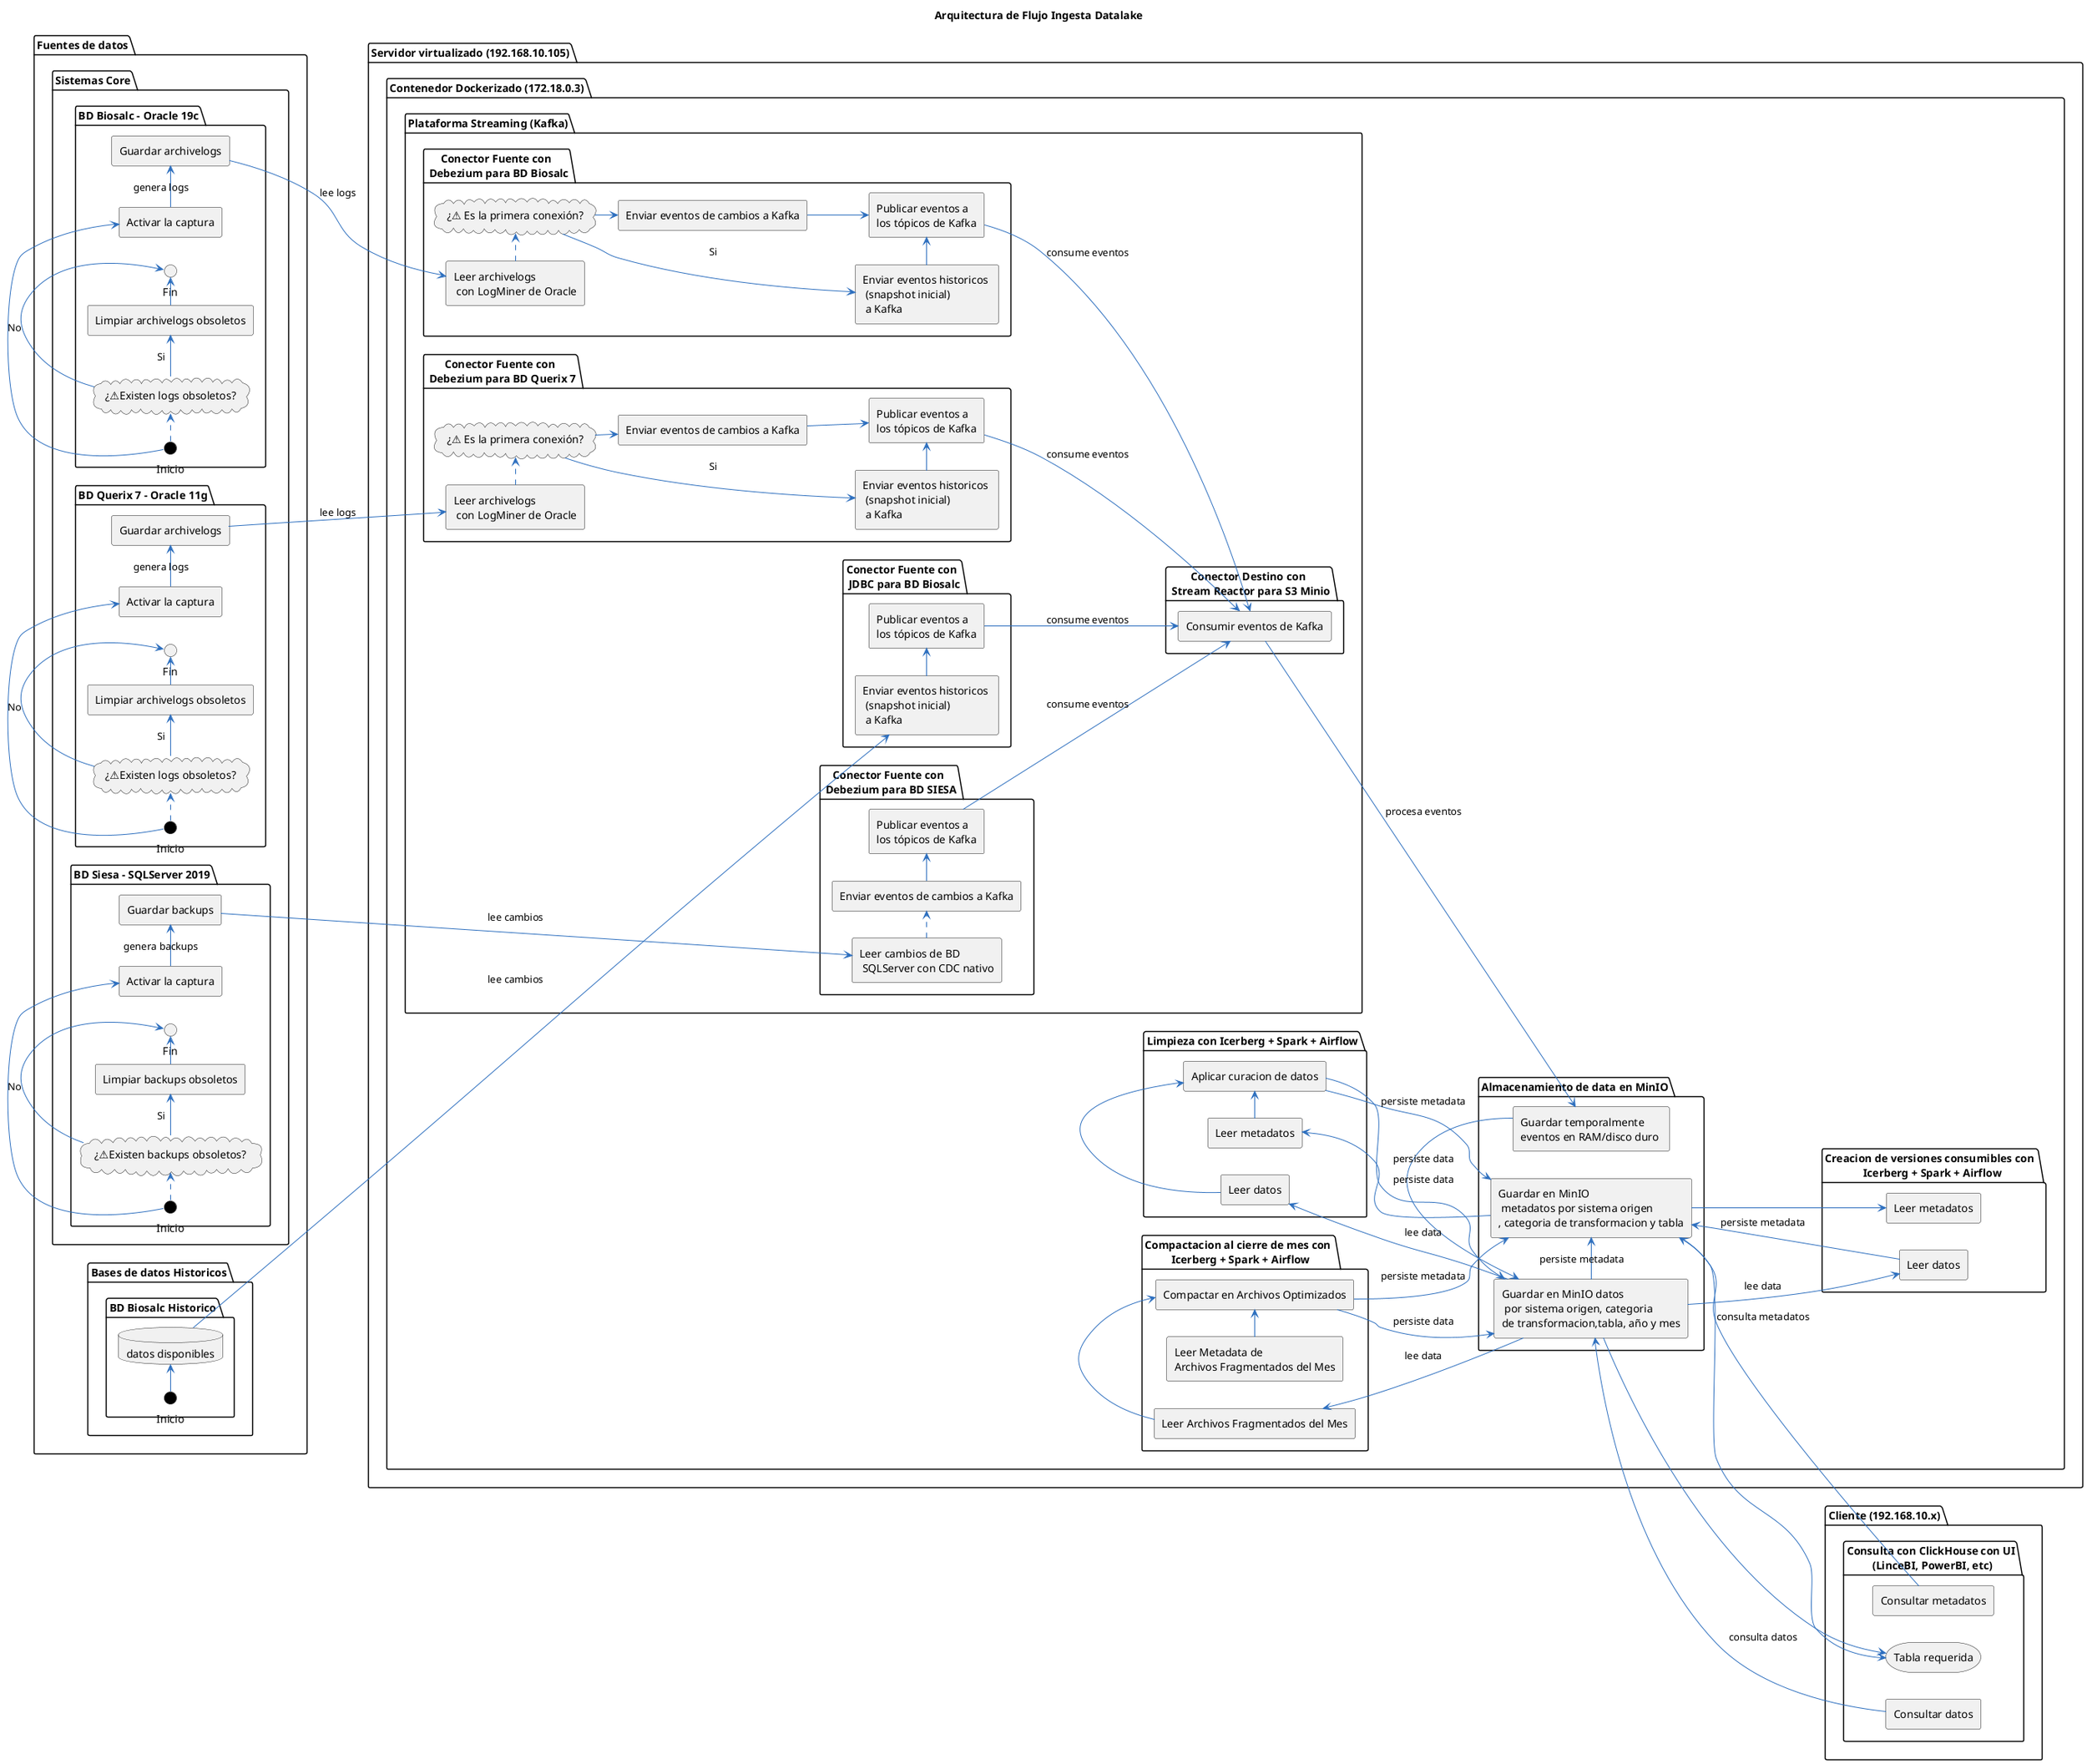 @startuml
skinparam style strict
skinparam component {
  BackgroundColor #F9F9F9
  BorderColor #555
  FontColor #333
}
skinparam arrow {
  Color #2C6EBE
}

title **Arquitectura de Flujo Ingesta Datalake**
left to right direction

package "Fuentes de datos" {
 package "Bases de datos Historicos" {
   package "BD Biosalc Historico" {
     left to right direction
     circle #black "Inicio" as ini_hist
     database "datos disponibles" as data_hist

     ini_hist -> data_hist
   }
 }
 package "Sistemas Core" {
   package "BD Biosalc - Oracle 19c" {
     left to right direction
    
     rectangle "Limpiar archivelogs obsoletos" as limpieza_bio
     cloud "¿⚠️Existen logs obsoletos?" as validador_bio
     circle #black "Inicio" as ini_bio
     circle "Fin" as fin_bio
     rectangle "Guardar archivelogs" as archivelogs_bio
     rectangle "Activar la captura" as activador_bio

     ini_bio -> activador_bio 
     activador_bio -> archivelogs_bio: genera logs
     ini_bio .> validador_bio
     validador_bio -> limpieza_bio: Si
     limpieza_bio -> fin_bio
     validador_bio -> fin_bio: No
    
   }  
   package "BD Querix 7 - Oracle 11g" {
     left to right direction
    
     rectangle "Limpiar archivelogs obsoletos" as limpieza_q7
     cloud "¿⚠️Existen logs obsoletos?" as validador_q7
     rectangle "Guardar archivelogs" as archivelogs_q7
     rectangle "Activar la captura" as activador_q7
     circle #black "Inicio" as ini_q7
     circle "Fin" as fin_q7

     ini_q7 -> activador_q7
     activador_q7 -> archivelogs_q7: genera logs
     ini_q7 .> validador_q7
     validador_q7 -> limpieza_q7: Si
     limpieza_q7 -> fin_q7
     validador_q7 -> fin_q7: No
   }  
   package "BD Siesa - SQLServer 2019" {
     left to right direction
    
     rectangle "Limpiar backups obsoletos" as limpieza_sie
     cloud "¿⚠️Existen backups obsoletos?" as validador_sie
     rectangle "Guardar backups" as backups_sie
     rectangle "Activar la captura" as activador_sie
     circle #black "Inicio" as ini_sie
     circle "Fin" as fin_sie

     ini_sie -> activador_sie
     activador_sie -> backups_sie: genera backups
     ini_sie .> validador_sie
     validador_sie -> limpieza_sie: Si
     limpieza_sie -> fin_sie
     validador_sie -> fin_sie: No
   }
 }
}


package "Servidor virtualizado (192.168.10.105)" {
  package "Contenedor Dockerizado (172.18.0.3)" {
    package "Plataforma Streaming (Kafka)" {
      package "Conector Fuente con \n JDBC para BD Biosalc" {
        left to right direction
        
        rectangle "Enviar eventos historicos \n (snapshot inicial) \n a Kafka" as carga_masiva_hist
        rectangle "Publicar eventos a \nlos tópicos de Kafka" as kafka_topics_hist
        
        carga_masiva_hist -> kafka_topics_hist
      }    
      package "Conector Fuente con \n Debezium para BD Biosalc" {
        left to right direction
        
        rectangle "Leer archivelogs \n con LogMiner de Oracle" as logminer_bio
        cloud "¿⚠️ Es la primera conexión?" as validador_snap_bio
        rectangle "Enviar eventos de cambios a Kafka" as eventos_cambios
        rectangle "Enviar eventos historicos \n (snapshot inicial) \n a Kafka" as eventos_historico
        rectangle "Publicar eventos a \nlos tópicos de Kafka" as kafka_topics_bio        
        
        logminer_bio .> validador_snap_bio
        validador_snap_bio --> eventos_historico: Si
        validador_snap_bio -> eventos_cambios: No
        eventos_historico -> kafka_topics_bio
        eventos_cambios -> kafka_topics_bio
      }      
      package "Conector Fuente con \n Debezium para BD Querix 7" {
        
        rectangle "Leer archivelogs \n con LogMiner de Oracle" as logminer_q7
        cloud "¿⚠️ Es la primera conexión?" as validador_snap_q7
        rectangle "Enviar eventos de cambios a Kafka" as eventos_cambios_q7
        rectangle "Enviar eventos historicos \n (snapshot inicial) \n a Kafka" as eventos_historico_q7
        rectangle "Publicar eventos a \nlos tópicos de Kafka" as kafka_topics_q7
    
        logminer_q7 .> validador_snap_q7
        validador_snap_q7 --> eventos_historico_q7: Si
        validador_snap_q7 -> eventos_cambios_q7: No
        eventos_historico_q7 -> kafka_topics_q7
        eventos_cambios_q7 -> kafka_topics_q7
      }      
      package "Conector Fuente con \n Debezium para BD SIESA" {        
        rectangle "Leer cambios de BD \n SQLServer con CDC nativo" as cdc_siesa
        rectangle "Enviar eventos de cambios a Kafka" as eventos_cambios_sie
        rectangle "Publicar eventos a \nlos tópicos de Kafka" as kafka_topics_sie

        cdc_siesa .> eventos_cambios_sie
        eventos_cambios_sie -> kafka_topics_sie
      }
      
      package "Conector Destino con \n Stream Reactor para S3 Minio" {
        left to right direction
        rectangle "Consumir eventos de Kafka" as consumer    
      }      
    }    
    package "Limpieza con Icerberg + Spark + Airflow" {
      left to right direction
      rectangle "Leer metadatos" as read_metadata_clear
      rectangle "Leer datos" as read_data_clear
      rectangle "Aplicar curacion de datos" as curacion_data

      read_data_clear -> curacion_data
      read_metadata_clear -> curacion_data
    }    
    package "Creacion de versiones consumibles con \n Icerberg + Spark + Airflow" {
      left to right direction
      rectangle "Leer metadatos" as read_metadata
      rectangle "Leer datos" as read_data
    }
    package "Almacenamiento de data en MinIO" {
      left to right direction
      rectangle "Guardar temporalmente \neventos en RAM/disco duro " as processor
      rectangle "Guardar en MinIO datos\n por sistema origen, categoria \nde transformacion,tabla, año y mes" as write_data
      rectangle "Guardar en MinIO \n metadatos por sistema origen\n, categoria de transformacion y tabla" as write_metadata
    
      processor -> write_data: "persiste data"
      write_data -> write_metadata: "persiste metadata"
    }    
    package "Compactacion al cierre de mes con \n Icerberg + Spark + Airflow" {
      left to right direction
      rectangle "Leer Metadata de \nArchivos Fragmentados del Mes" as read_metadata_mes
      rectangle "Leer Archivos Fragmentados del Mes" as read_data_mes
      rectangle "Compactar en Archivos Optimizados" as comp_data_mes
      
      read_data_mes -> comp_data_mes
      read_metadata_mes -> comp_data_mes
    }
  }  
}

package "Cliente (192.168.10.x)" {
   package "Consulta con ClickHouse con UI\n (LinceBI, PowerBI, etc)" {
     left to right direction
      rectangle "Consultar metadatos" as req_metadata
      rectangle "Consultar datos" as req_data
      storage "Tabla requerida" as respuesta
   }
}

' Conexiones entre Sistemas Core y Plataforma Streaming
archivelogs_bio --> logminer_bio: "lee logs"
archivelogs_q7 --> logminer_q7: "lee logs"
backups_sie --> cdc_siesa: "lee cambios"
data_hist --> carga_masiva_hist: "lee cambios"

kafka_topics_bio --> consumer: "consume eventos"
kafka_topics_q7 --> consumer: "consume eventos"
kafka_topics_sie --> consumer: "consume eventos"
kafka_topics_hist --> consumer: "consume eventos"

consumer --> processor: "procesa eventos"
write_metadata --> read_metadata
write_metadata --> read_metadata_clear
read_data --> write_metadata: "persiste metadata"
write_data --> read_data: "lee data"
write_data --> read_data_mes: "lee data"
comp_data_mes --> write_data: "persiste data"
comp_data_mes --> write_metadata: "persiste metadata"
write_data --> read_data_clear: "lee data"
curacion_data --> write_data: "persiste data"
curacion_data --> write_metadata: "persiste metadata"
req_metadata --> write_metadata: "consulta metadatos"
req_data --> write_data: "consulta datos"
write_metadata --> respuesta
write_data --> respuesta
@enduml